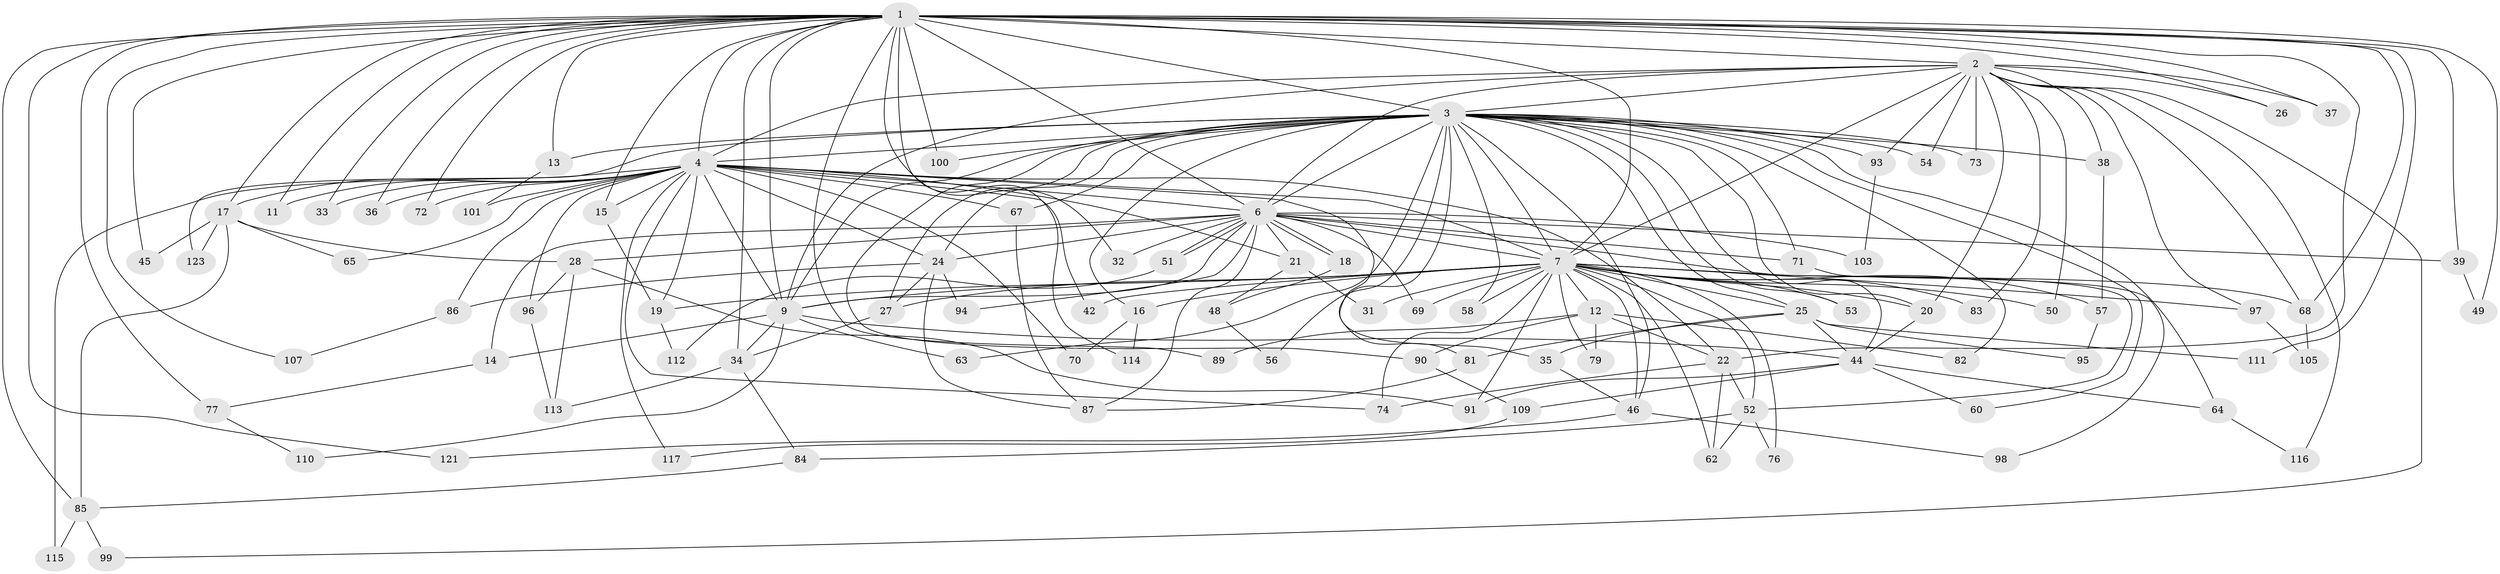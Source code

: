 // original degree distribution, {23: 0.016129032258064516, 26: 0.008064516129032258, 32: 0.008064516129032258, 20: 0.008064516129032258, 27: 0.008064516129032258, 24: 0.008064516129032258, 17: 0.008064516129032258, 15: 0.008064516129032258, 19: 0.008064516129032258, 2: 0.49193548387096775, 7: 0.03225806451612903, 3: 0.25806451612903225, 4: 0.0967741935483871, 6: 0.008064516129032258, 5: 0.03225806451612903}
// Generated by graph-tools (version 1.1) at 2025/11/02/27/25 16:11:05]
// undirected, 96 vertices, 216 edges
graph export_dot {
graph [start="1"]
  node [color=gray90,style=filled];
  1 [super="+5"];
  2 [super="+66"];
  3 [super="+8"];
  4 [super="+59"];
  6 [super="+29"];
  7 [super="+10"];
  9 [super="+40"];
  11;
  12;
  13;
  14 [super="+102"];
  15 [super="+120"];
  16;
  17 [super="+23"];
  18;
  19 [super="+78"];
  20 [super="+55"];
  21;
  22 [super="+30"];
  24;
  25 [super="+88"];
  26;
  27 [super="+41"];
  28 [super="+104"];
  31;
  32;
  33;
  34 [super="+43"];
  35;
  36;
  37;
  38;
  39;
  42;
  44 [super="+47"];
  45;
  46 [super="+106"];
  48;
  49 [super="+80"];
  50;
  51;
  52 [super="+61"];
  53;
  54;
  56;
  57;
  58;
  60;
  62 [super="+75"];
  63;
  64;
  65;
  67;
  68 [super="+92"];
  69;
  70;
  71;
  72;
  73;
  74 [super="+119"];
  76;
  77;
  79;
  81 [super="+122"];
  82;
  83;
  84;
  85 [super="+108"];
  86;
  87 [super="+118"];
  89;
  90;
  91;
  93;
  94;
  95;
  96 [super="+124"];
  97;
  98;
  99;
  100;
  101;
  103;
  105;
  107;
  109;
  110;
  111;
  112;
  113;
  114;
  115;
  116;
  117;
  121;
  123;
  1 -- 2 [weight=2];
  1 -- 3 [weight=4];
  1 -- 4 [weight=2];
  1 -- 6 [weight=2];
  1 -- 7 [weight=4];
  1 -- 9 [weight=2];
  1 -- 13;
  1 -- 15;
  1 -- 17;
  1 -- 22;
  1 -- 26;
  1 -- 34;
  1 -- 36;
  1 -- 39;
  1 -- 45;
  1 -- 49;
  1 -- 72;
  1 -- 77 [weight=2];
  1 -- 89;
  1 -- 121;
  1 -- 68;
  1 -- 11;
  1 -- 85;
  1 -- 32;
  1 -- 33;
  1 -- 100;
  1 -- 37;
  1 -- 107;
  1 -- 111;
  1 -- 114;
  2 -- 3 [weight=2];
  2 -- 4;
  2 -- 6;
  2 -- 7 [weight=2];
  2 -- 9;
  2 -- 20 [weight=2];
  2 -- 26;
  2 -- 37;
  2 -- 38;
  2 -- 50;
  2 -- 54;
  2 -- 68;
  2 -- 73;
  2 -- 83;
  2 -- 93;
  2 -- 97;
  2 -- 99;
  2 -- 116;
  3 -- 4 [weight=2];
  3 -- 6 [weight=2];
  3 -- 7 [weight=4];
  3 -- 9 [weight=2];
  3 -- 13;
  3 -- 24;
  3 -- 25;
  3 -- 38;
  3 -- 46;
  3 -- 53;
  3 -- 54;
  3 -- 58;
  3 -- 67;
  3 -- 71;
  3 -- 73;
  3 -- 82;
  3 -- 90;
  3 -- 93;
  3 -- 100;
  3 -- 123;
  3 -- 64;
  3 -- 16;
  3 -- 81;
  3 -- 20;
  3 -- 56;
  3 -- 60;
  3 -- 63;
  3 -- 44;
  3 -- 27;
  4 -- 6;
  4 -- 7 [weight=2];
  4 -- 9;
  4 -- 11;
  4 -- 15 [weight=2];
  4 -- 17 [weight=2];
  4 -- 19;
  4 -- 21;
  4 -- 22;
  4 -- 33;
  4 -- 35;
  4 -- 36;
  4 -- 42;
  4 -- 65;
  4 -- 67;
  4 -- 70;
  4 -- 72;
  4 -- 86;
  4 -- 96;
  4 -- 101;
  4 -- 115;
  4 -- 117;
  4 -- 24;
  4 -- 74;
  6 -- 7 [weight=2];
  6 -- 9;
  6 -- 14;
  6 -- 18;
  6 -- 18;
  6 -- 21;
  6 -- 24;
  6 -- 28;
  6 -- 32;
  6 -- 39;
  6 -- 51;
  6 -- 51;
  6 -- 69;
  6 -- 71;
  6 -- 94;
  6 -- 103;
  6 -- 87;
  6 -- 52;
  7 -- 9 [weight=3];
  7 -- 12 [weight=2];
  7 -- 16;
  7 -- 25;
  7 -- 27;
  7 -- 46;
  7 -- 57;
  7 -- 58;
  7 -- 74;
  7 -- 79;
  7 -- 83;
  7 -- 97;
  7 -- 69;
  7 -- 42;
  7 -- 76;
  7 -- 50;
  7 -- 52;
  7 -- 53;
  7 -- 91;
  7 -- 31;
  7 -- 62;
  7 -- 19;
  7 -- 20;
  7 -- 68;
  9 -- 14;
  9 -- 34;
  9 -- 44;
  9 -- 63;
  9 -- 110;
  12 -- 79;
  12 -- 82;
  12 -- 89;
  12 -- 90;
  12 -- 22;
  13 -- 101;
  14 -- 77;
  15 -- 19;
  16 -- 70;
  16 -- 114;
  17 -- 28;
  17 -- 45;
  17 -- 123;
  17 -- 65;
  17 -- 85;
  18 -- 48;
  19 -- 112;
  20 -- 44;
  21 -- 31;
  21 -- 48;
  22 -- 52;
  22 -- 74;
  22 -- 62;
  24 -- 27;
  24 -- 86;
  24 -- 87;
  24 -- 94;
  25 -- 35;
  25 -- 81;
  25 -- 95;
  25 -- 111;
  25 -- 44;
  27 -- 34;
  28 -- 96;
  28 -- 113;
  28 -- 91;
  34 -- 84;
  34 -- 113;
  35 -- 46;
  38 -- 57;
  39 -- 49;
  44 -- 64;
  44 -- 91;
  44 -- 109;
  44 -- 60;
  46 -- 98;
  46 -- 121;
  48 -- 56;
  51 -- 112;
  52 -- 84;
  52 -- 62;
  52 -- 76;
  57 -- 95;
  64 -- 116;
  67 -- 87;
  68 -- 105;
  71 -- 98;
  77 -- 110;
  81 -- 87;
  84 -- 85;
  85 -- 99;
  85 -- 115;
  86 -- 107;
  90 -- 109;
  93 -- 103;
  96 -- 113;
  97 -- 105;
  109 -- 117;
}
